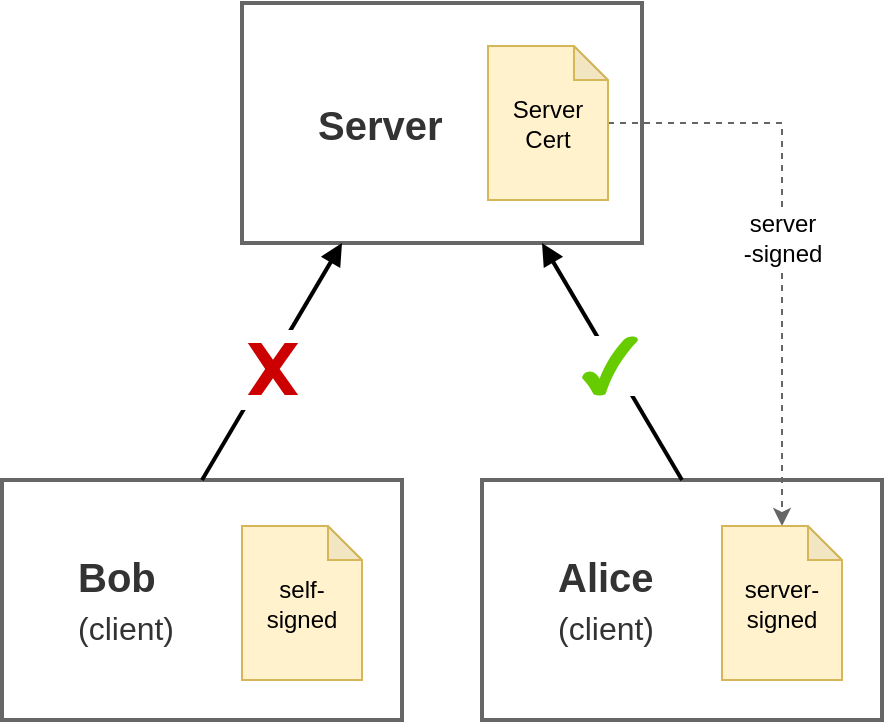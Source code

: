 <mxfile version="12.2.2" type="device" pages="1"><diagram id="Q5tXwzbRJ_8y4Fqort7H" name="Page-1"><mxGraphModel dx="932" dy="666" grid="1" gridSize="10" guides="1" tooltips="1" connect="1" arrows="1" fold="1" page="1" pageScale="1" pageWidth="827" pageHeight="1169" math="0" shadow="0"><root><mxCell id="0"/><mxCell id="1" value="boxes" parent="0"/><mxCell id="MYuMl_Xj5EeOTE_6QjCn-1" value="Server" style="rounded=0;whiteSpace=wrap;html=1;fontSize=20;fontStyle=1;align=left;spacingLeft=36;strokeWidth=2;fillColor=#FFFFFF;strokeColor=#666666;fontColor=#333333;" parent="1" vertex="1"><mxGeometry x="360" y="338.5" width="200" height="120" as="geometry"/></mxCell><mxCell id="MYuMl_Xj5EeOTE_6QjCn-2" value="Alice&lt;br&gt;&lt;span style=&quot;font-size: 16px ; font-weight: 400&quot;&gt;(client)&lt;/span&gt;" style="rounded=0;whiteSpace=wrap;html=1;fontSize=20;fontStyle=1;align=left;spacingLeft=36;strokeWidth=2;fillColor=#FFFFFF;strokeColor=#666666;fontColor=#333333;" parent="1" vertex="1"><mxGeometry x="480" y="577" width="200" height="120" as="geometry"/></mxCell><mxCell id="MYuMl_Xj5EeOTE_6QjCn-3" value="Bob&lt;br&gt;&lt;span style=&quot;font-weight: normal&quot;&gt;&lt;font style=&quot;font-size: 16px&quot;&gt;(client)&lt;/font&gt;&lt;/span&gt;" style="rounded=0;whiteSpace=wrap;html=1;fontSize=20;fontStyle=1;align=left;spacingLeft=36;strokeWidth=2;fillColor=#FFFFFF;strokeColor=#666666;fontColor=#333333;" parent="1" vertex="1"><mxGeometry x="240" y="577" width="200" height="120" as="geometry"/></mxCell><mxCell id="MYuMl_Xj5EeOTE_6QjCn-4" value="" style="endArrow=none;html=1;exitX=0.25;exitY=1;exitDx=0;exitDy=0;entryX=0.5;entryY=0;entryDx=0;entryDy=0;startArrow=block;startFill=1;endFill=0;strokeWidth=2;" parent="1" source="MYuMl_Xj5EeOTE_6QjCn-1" target="MYuMl_Xj5EeOTE_6QjCn-3" edge="1"><mxGeometry width="50" height="50" relative="1" as="geometry"><mxPoint x="385" y="527" as="sourcePoint"/><mxPoint x="435" y="477" as="targetPoint"/></mxGeometry></mxCell><mxCell id="MYuMl_Xj5EeOTE_6QjCn-5" value="" style="endArrow=none;html=1;exitX=0.75;exitY=1;exitDx=0;exitDy=0;entryX=0.5;entryY=0;entryDx=0;entryDy=0;strokeWidth=2;startArrow=block;startFill=1;endFill=0;" parent="1" source="MYuMl_Xj5EeOTE_6QjCn-1" target="MYuMl_Xj5EeOTE_6QjCn-2" edge="1"><mxGeometry width="50" height="50" relative="1" as="geometry"><mxPoint x="300" y="690" as="sourcePoint"/><mxPoint x="350" y="640" as="targetPoint"/></mxGeometry></mxCell><mxCell id="MYuMl_Xj5EeOTE_6QjCn-8" value="self-signed" style="shape=note;whiteSpace=wrap;html=1;backgroundOutline=1;darkOpacity=0.05;size=17;fillColor=#fff2cc;strokeColor=#d6b656;" parent="1" vertex="1"><mxGeometry x="360" y="600" width="60" height="77" as="geometry"/></mxCell><mxCell id="MYuMl_Xj5EeOTE_6QjCn-11" value="server&lt;br style=&quot;font-size: 12px&quot;&gt;-signed" style="edgeStyle=orthogonalEdgeStyle;rounded=0;orthogonalLoop=1;jettySize=auto;html=1;entryX=0.5;entryY=0;entryDx=0;entryDy=0;entryPerimeter=0;dashed=1;strokeColor=#666666;fontSize=12;" parent="1" source="MYuMl_Xj5EeOTE_6QjCn-9" target="MYuMl_Xj5EeOTE_6QjCn-10" edge="1"><mxGeometry relative="1" as="geometry"/></mxCell><mxCell id="MYuMl_Xj5EeOTE_6QjCn-9" value="Server&lt;br&gt;Cert" style="shape=note;whiteSpace=wrap;html=1;backgroundOutline=1;darkOpacity=0.05;size=17;fillColor=#fff2cc;strokeColor=#d6b656;" parent="1" vertex="1"><mxGeometry x="483" y="360" width="60" height="77" as="geometry"/></mxCell><mxCell id="MYuMl_Xj5EeOTE_6QjCn-10" value="server- signed" style="shape=note;whiteSpace=wrap;html=1;backgroundOutline=1;darkOpacity=0.05;size=17;fillColor=#fff2cc;strokeColor=#d6b656;" parent="1" vertex="1"><mxGeometry x="600" y="600" width="60" height="77" as="geometry"/></mxCell><mxCell id="74-i6EN2x4EFJdCBZr6L-13" value="checks" style="" parent="0"/><mxCell id="74-i6EN2x4EFJdCBZr6L-20" value="" style="group" vertex="1" connectable="0" parent="74-i6EN2x4EFJdCBZr6L-13"><mxGeometry x="530" y="505" width="30" height="30" as="geometry"/></mxCell><mxCell id="74-i6EN2x4EFJdCBZr6L-15" value="" style="rounded=0;whiteSpace=wrap;html=1;strokeColor=none;strokeWidth=1;fillColor=#FFFFFF;gradientColor=none;fontSize=20;align=left;" vertex="1" parent="74-i6EN2x4EFJdCBZr6L-20"><mxGeometry width="30" height="30" as="geometry"/></mxCell><mxCell id="74-i6EN2x4EFJdCBZr6L-18" value="" style="verticalLabelPosition=bottom;verticalAlign=top;html=1;shape=mxgraph.basic.tick;fontSize=20;align=left;fillColor=#66CC00;strokeColor=none;gradientColor=none;" vertex="1" parent="74-i6EN2x4EFJdCBZr6L-20"><mxGeometry width="28" height="30" as="geometry"/></mxCell><mxCell id="74-i6EN2x4EFJdCBZr6L-21" value="" style="group" vertex="1" connectable="0" parent="74-i6EN2x4EFJdCBZr6L-13"><mxGeometry x="352" y="502" width="50" height="40" as="geometry"/></mxCell><mxCell id="74-i6EN2x4EFJdCBZr6L-14" value="" style="rounded=0;whiteSpace=wrap;html=1;strokeColor=none;strokeWidth=1;fillColor=#FFFFFF;gradientColor=none;fontSize=20;align=left;" vertex="1" parent="74-i6EN2x4EFJdCBZr6L-21"><mxGeometry width="50" height="40" as="geometry"/></mxCell><mxCell id="74-i6EN2x4EFJdCBZr6L-19" value="" style="verticalLabelPosition=bottom;verticalAlign=top;html=1;shape=mxgraph.basic.x;fontSize=20;align=left;fillColor=#CC0000;strokeColor=#FFFFFF;strokeWidth=1;" vertex="1" parent="74-i6EN2x4EFJdCBZr6L-21"><mxGeometry x="10" y="6" width="27" height="27" as="geometry"/></mxCell></root></mxGraphModel></diagram></mxfile>